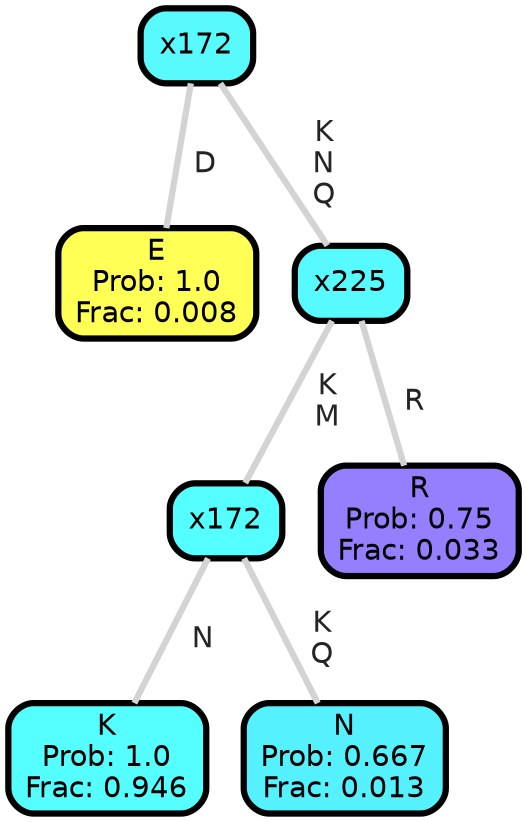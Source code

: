 graph Tree {
node [shape=box, style="filled, rounded",color="black",penwidth="3",fontcolor="black",                 fontname=helvetica] ;
graph [ranksep="0 equally", splines=straight,                 bgcolor=transparent, dpi=200] ;
edge [fontname=helvetica, fontweight=bold,fontcolor=grey14,color=lightgray] ;
0 [label="E
Prob: 1.0
Frac: 0.008", fillcolor="#ffff55"] ;
1 [label="x172", fillcolor="#58fafd"] ;
2 [label="K
Prob: 1.0
Frac: 0.946", fillcolor="#55ffff"] ;
3 [label="x172", fillcolor="#55feff"] ;
4 [label="N
Prob: 0.667
Frac: 0.013", fillcolor="#55f1ff"] ;
5 [label="x225", fillcolor="#57faff"] ;
6 [label="R
Prob: 0.75
Frac: 0.033", fillcolor="#957fff"] ;
1 -- 0 [label=" D",penwidth=3] ;
1 -- 5 [label=" K\n N\n Q",penwidth=3] ;
3 -- 2 [label=" N",penwidth=3] ;
3 -- 4 [label=" K\n Q",penwidth=3] ;
5 -- 3 [label=" K\n M",penwidth=3] ;
5 -- 6 [label=" R",penwidth=3] ;
{rank = same;}}